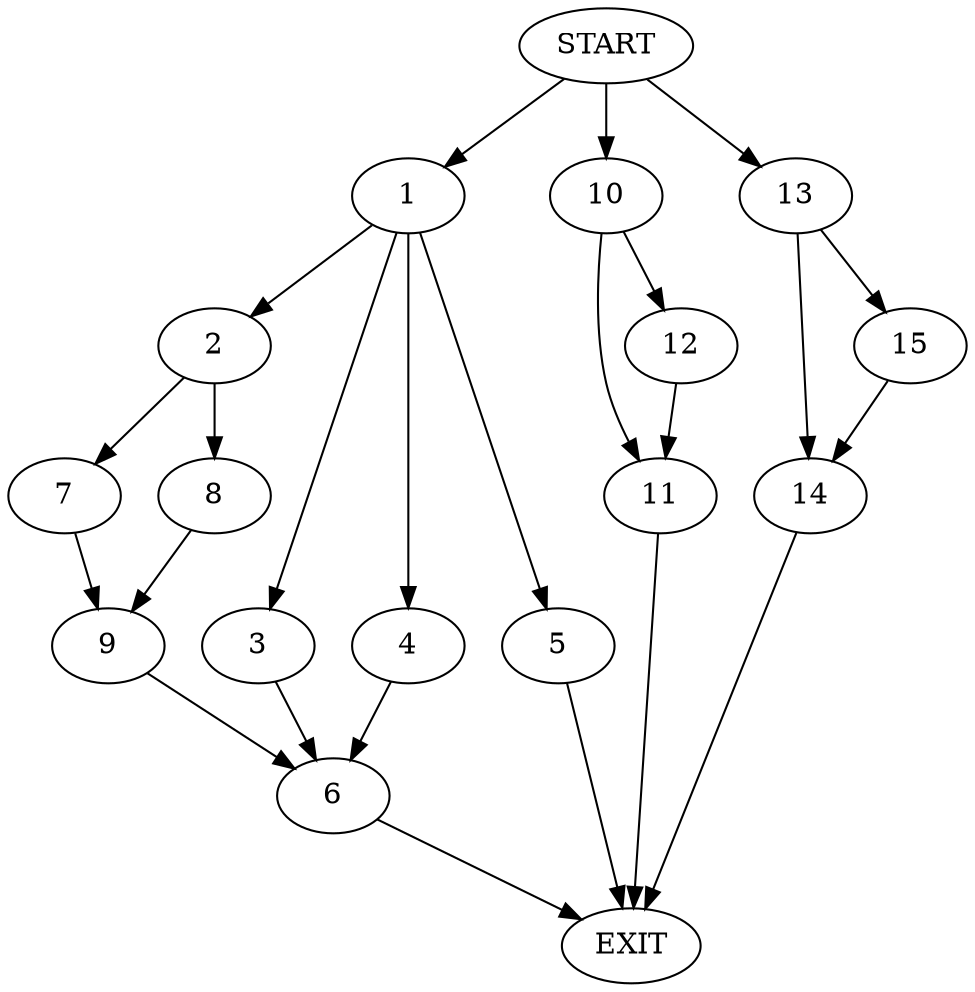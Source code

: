 digraph {
0 [label="START"]
16 [label="EXIT"]
0 -> 1
1 -> 2
1 -> 3
1 -> 4
1 -> 5
3 -> 6
2 -> 7
2 -> 8
4 -> 6
5 -> 16
6 -> 16
7 -> 9
8 -> 9
9 -> 6
0 -> 10
10 -> 11
10 -> 12
11 -> 16
12 -> 11
0 -> 13
13 -> 14
13 -> 15
14 -> 16
15 -> 14
}
